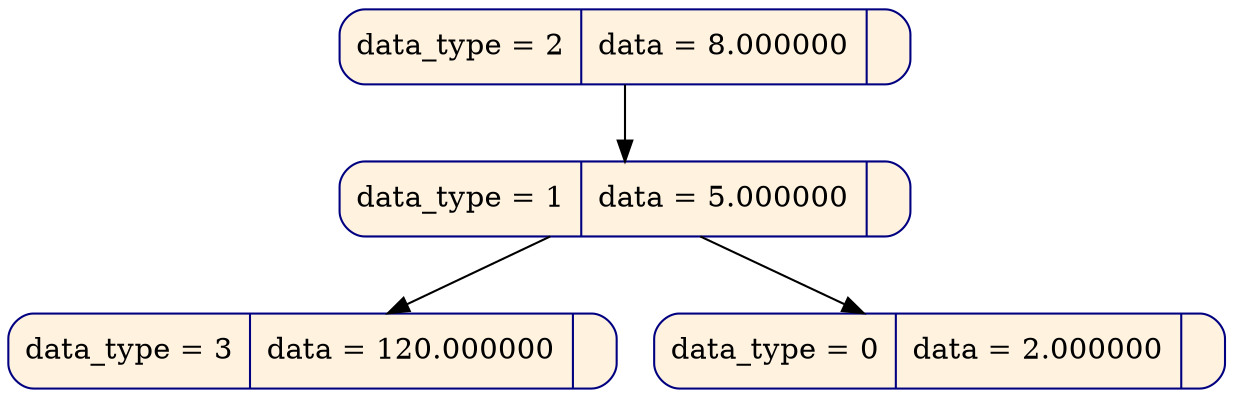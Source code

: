 digraph
{
node [shape = Mrecord, color  = "navy", style = "filled"];
node0x625000002938[label = " data_type = 2 | data = 8.000000 | ", fillcolor = "#fff3e0", rank = 0];
node0x625000002970[label = " data_type = 1 | data = 5.000000 | ", fillcolor = "#fff3e0", rank = 1];
node0x6250000029a8[label = " data_type = 3 | data = 120.000000 | ", fillcolor = "#fff3e0", rank = 2];
node0x6250000029e0[label = " data_type = 0 | data = 2.000000 | ", fillcolor = "#fff3e0", rank = 2];
node0x625000002938 -> node0x625000002970;
node0x625000002970 -> node0x6250000029a8;
node0x625000002970 -> node0x6250000029e0;
}
